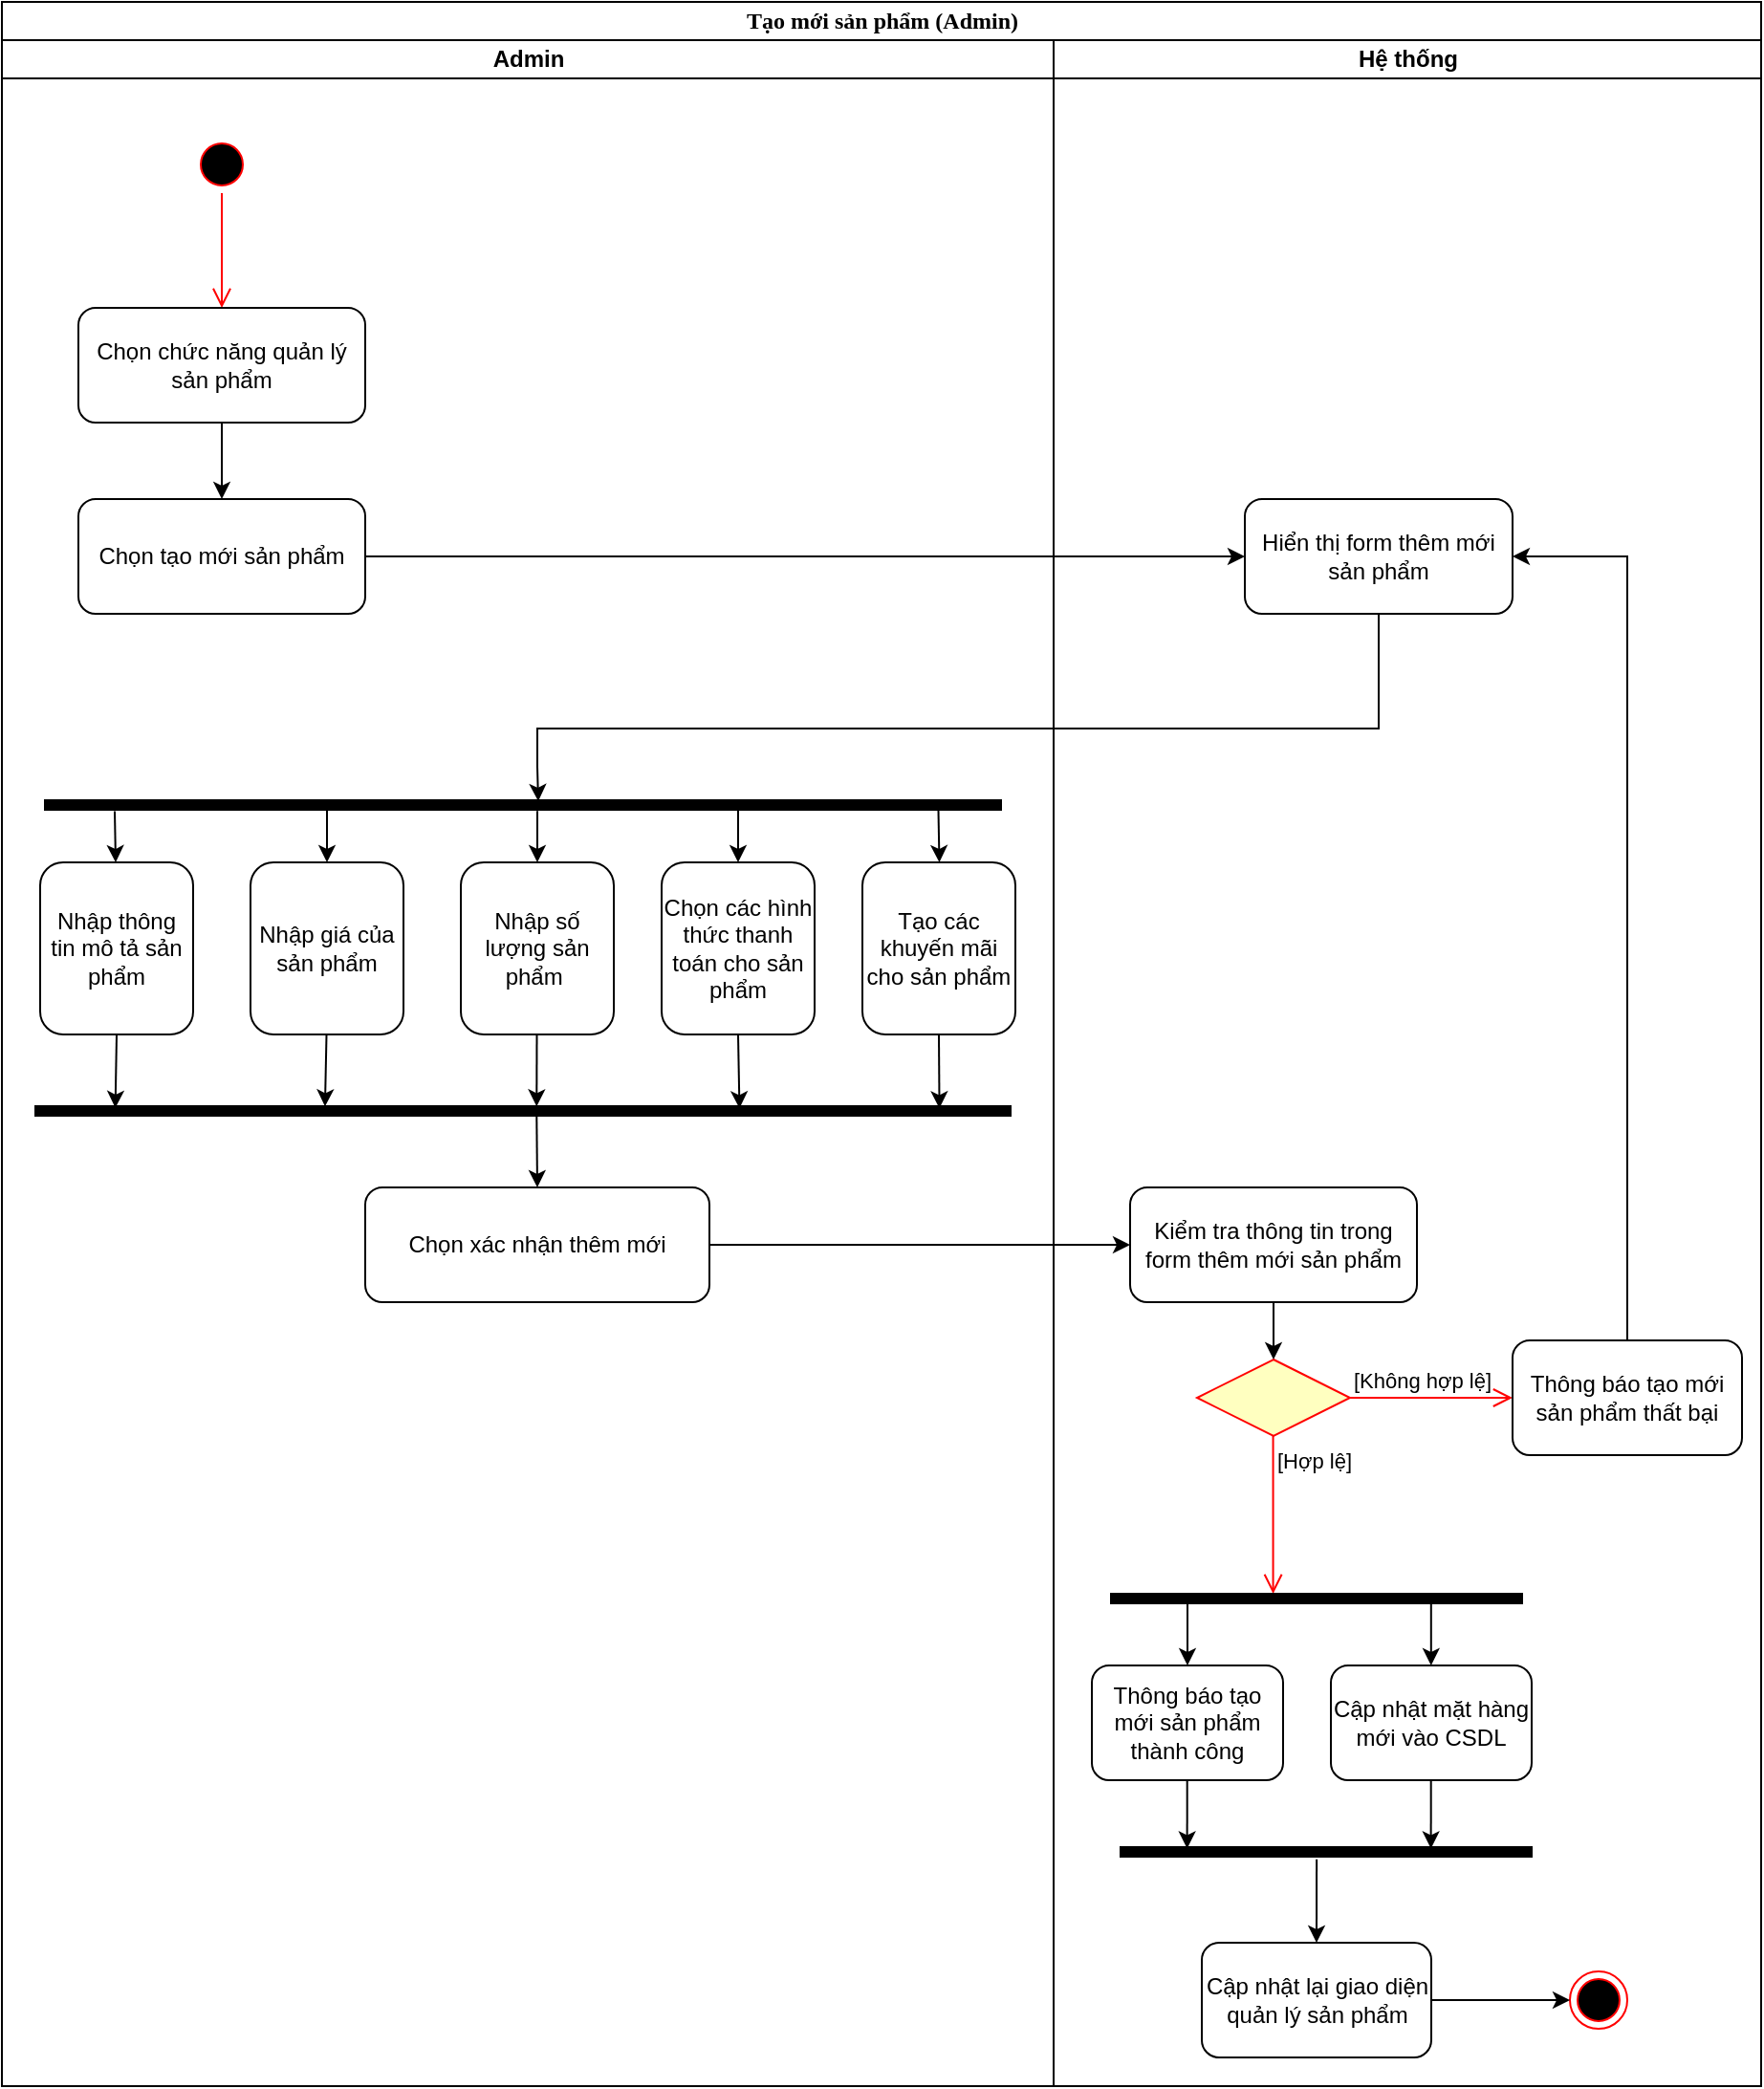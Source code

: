 <mxfile version="27.0.6">
  <diagram name="Page-1" id="0783ab3e-0a74-02c8-0abd-f7b4e66b4bec">
    <mxGraphModel dx="1880" dy="1036" grid="1" gridSize="10" guides="1" tooltips="1" connect="1" arrows="1" fold="1" page="1" pageScale="1" pageWidth="850" pageHeight="1100" background="none" math="0" shadow="0">
      <root>
        <mxCell id="0" />
        <mxCell id="1" parent="0" />
        <mxCell id="1c1d494c118603dd-1" value="Tạo mới sản phẩm (Admin)" style="swimlane;html=1;childLayout=stackLayout;startSize=20;rounded=0;shadow=0;comic=0;labelBackgroundColor=none;strokeWidth=1;fontFamily=Verdana;fontSize=12;align=center;" parent="1" vertex="1">
          <mxGeometry x="40" y="20" width="920" height="1090" as="geometry" />
        </mxCell>
        <mxCell id="1c1d494c118603dd-2" value="Admin" style="swimlane;html=1;startSize=20;" parent="1c1d494c118603dd-1" vertex="1">
          <mxGeometry y="20" width="550" height="1070" as="geometry" />
        </mxCell>
        <mxCell id="gPlMxf_Z7xlQIVdGhyHZ-1" value="" style="ellipse;html=1;shape=startState;fillColor=#000000;strokeColor=#ff0000;" vertex="1" parent="1c1d494c118603dd-2">
          <mxGeometry x="100" y="50" width="30" height="30" as="geometry" />
        </mxCell>
        <mxCell id="gPlMxf_Z7xlQIVdGhyHZ-2" value="" style="edgeStyle=orthogonalEdgeStyle;html=1;verticalAlign=bottom;endArrow=open;endSize=8;strokeColor=#ff0000;rounded=0;" edge="1" source="gPlMxf_Z7xlQIVdGhyHZ-1" parent="1c1d494c118603dd-2">
          <mxGeometry relative="1" as="geometry">
            <mxPoint x="115" y="140" as="targetPoint" />
          </mxGeometry>
        </mxCell>
        <mxCell id="gPlMxf_Z7xlQIVdGhyHZ-3" value="Chọn chức năng quản lý sản phẩm" style="rounded=1;whiteSpace=wrap;html=1;" vertex="1" parent="1c1d494c118603dd-2">
          <mxGeometry x="40" y="140" width="150" height="60" as="geometry" />
        </mxCell>
        <mxCell id="gPlMxf_Z7xlQIVdGhyHZ-5" value="Chọn tạo mới sản phẩm" style="rounded=1;whiteSpace=wrap;html=1;" vertex="1" parent="1c1d494c118603dd-2">
          <mxGeometry x="40" y="240" width="150" height="60" as="geometry" />
        </mxCell>
        <mxCell id="gPlMxf_Z7xlQIVdGhyHZ-10" value="" style="html=1;points=[];perimeter=orthogonalPerimeter;fillColor=strokeColor;rotation=-90;" vertex="1" parent="1c1d494c118603dd-2">
          <mxGeometry x="270" y="150" width="5" height="500" as="geometry" />
        </mxCell>
        <mxCell id="gPlMxf_Z7xlQIVdGhyHZ-11" value="Nhập thông tin mô tả sản phẩm" style="rounded=1;whiteSpace=wrap;html=1;" vertex="1" parent="1c1d494c118603dd-2">
          <mxGeometry x="20" y="430" width="80" height="90" as="geometry" />
        </mxCell>
        <mxCell id="gPlMxf_Z7xlQIVdGhyHZ-12" value="Nhập giá của sản phẩm" style="rounded=1;whiteSpace=wrap;html=1;" vertex="1" parent="1c1d494c118603dd-2">
          <mxGeometry x="130" y="430" width="80" height="90" as="geometry" />
        </mxCell>
        <mxCell id="gPlMxf_Z7xlQIVdGhyHZ-13" value="Nhập số lượng sản phẩm&amp;nbsp;" style="rounded=1;whiteSpace=wrap;html=1;" vertex="1" parent="1c1d494c118603dd-2">
          <mxGeometry x="240" y="430" width="80" height="90" as="geometry" />
        </mxCell>
        <mxCell id="gPlMxf_Z7xlQIVdGhyHZ-14" value="Chọn các hình thức thanh toán cho sản phẩm" style="rounded=1;whiteSpace=wrap;html=1;" vertex="1" parent="1c1d494c118603dd-2">
          <mxGeometry x="345" y="430" width="80" height="90" as="geometry" />
        </mxCell>
        <mxCell id="gPlMxf_Z7xlQIVdGhyHZ-15" value="Tạo các khuyến mãi cho sản phẩm" style="rounded=1;whiteSpace=wrap;html=1;" vertex="1" parent="1c1d494c118603dd-2">
          <mxGeometry x="450" y="430" width="80" height="90" as="geometry" />
        </mxCell>
        <mxCell id="gPlMxf_Z7xlQIVdGhyHZ-17" value="" style="html=1;points=[];perimeter=orthogonalPerimeter;fillColor=strokeColor;rotation=-90;" vertex="1" parent="1c1d494c118603dd-2">
          <mxGeometry x="270" y="305" width="5" height="510" as="geometry" />
        </mxCell>
        <mxCell id="gPlMxf_Z7xlQIVdGhyHZ-18" value="" style="endArrow=classic;html=1;rounded=0;entryX=0.5;entryY=0;entryDx=0;entryDy=0;exitX=-0.141;exitY=0.073;exitDx=0;exitDy=0;exitPerimeter=0;" edge="1" parent="1c1d494c118603dd-2" source="gPlMxf_Z7xlQIVdGhyHZ-10">
          <mxGeometry width="50" height="50" relative="1" as="geometry">
            <mxPoint x="60.5" y="404.015" as="sourcePoint" />
            <mxPoint x="59.5" y="430" as="targetPoint" />
          </mxGeometry>
        </mxCell>
        <mxCell id="gPlMxf_Z7xlQIVdGhyHZ-19" value="" style="endArrow=classic;html=1;rounded=0;entryX=0.5;entryY=0;entryDx=0;entryDy=0;exitX=0.206;exitY=0.295;exitDx=0;exitDy=0;exitPerimeter=0;" edge="1" parent="1c1d494c118603dd-2" source="gPlMxf_Z7xlQIVdGhyHZ-10" target="gPlMxf_Z7xlQIVdGhyHZ-12">
          <mxGeometry width="50" height="50" relative="1" as="geometry">
            <mxPoint x="160" y="410" as="sourcePoint" />
            <mxPoint x="160.5" y="437" as="targetPoint" />
          </mxGeometry>
        </mxCell>
        <mxCell id="gPlMxf_Z7xlQIVdGhyHZ-21" value="" style="endArrow=classic;html=1;rounded=0;entryX=0.5;entryY=0;entryDx=0;entryDy=0;exitX=0.347;exitY=0.725;exitDx=0;exitDy=0;exitPerimeter=0;" edge="1" parent="1c1d494c118603dd-2" source="gPlMxf_Z7xlQIVdGhyHZ-10" target="gPlMxf_Z7xlQIVdGhyHZ-14">
          <mxGeometry width="50" height="50" relative="1" as="geometry">
            <mxPoint x="390" y="410" as="sourcePoint" />
            <mxPoint x="390.5" y="437" as="targetPoint" />
          </mxGeometry>
        </mxCell>
        <mxCell id="gPlMxf_Z7xlQIVdGhyHZ-22" value="" style="endArrow=classic;html=1;rounded=0;entryX=0.5;entryY=0;entryDx=0;entryDy=0;exitX=-0.141;exitY=0.073;exitDx=0;exitDy=0;exitPerimeter=0;" edge="1" parent="1c1d494c118603dd-2">
          <mxGeometry width="50" height="50" relative="1" as="geometry">
            <mxPoint x="489.75" y="403" as="sourcePoint" />
            <mxPoint x="490.25" y="430" as="targetPoint" />
          </mxGeometry>
        </mxCell>
        <mxCell id="gPlMxf_Z7xlQIVdGhyHZ-23" value="" style="endArrow=classic;html=1;rounded=0;entryX=0.817;entryY=0.082;entryDx=0;entryDy=0;exitX=0.5;exitY=1;exitDx=0;exitDy=0;entryPerimeter=0;" edge="1" parent="1c1d494c118603dd-2" source="gPlMxf_Z7xlQIVdGhyHZ-11" target="gPlMxf_Z7xlQIVdGhyHZ-17">
          <mxGeometry width="50" height="50" relative="1" as="geometry">
            <mxPoint x="50" y="540" as="sourcePoint" />
            <mxPoint x="50.5" y="567" as="targetPoint" />
          </mxGeometry>
        </mxCell>
        <mxCell id="gPlMxf_Z7xlQIVdGhyHZ-24" value="" style="endArrow=classic;html=1;rounded=0;entryX=0.965;entryY=0.297;entryDx=0;entryDy=0;exitX=-0.141;exitY=0.073;exitDx=0;exitDy=0;exitPerimeter=0;entryPerimeter=0;" edge="1" parent="1c1d494c118603dd-2" target="gPlMxf_Z7xlQIVdGhyHZ-17">
          <mxGeometry width="50" height="50" relative="1" as="geometry">
            <mxPoint x="169.75" y="520" as="sourcePoint" />
            <mxPoint x="170.25" y="547" as="targetPoint" />
          </mxGeometry>
        </mxCell>
        <mxCell id="gPlMxf_Z7xlQIVdGhyHZ-25" value="" style="endArrow=classic;html=1;rounded=0;entryX=0.965;entryY=0.514;entryDx=0;entryDy=0;exitX=-0.141;exitY=0.073;exitDx=0;exitDy=0;exitPerimeter=0;entryPerimeter=0;" edge="1" parent="1c1d494c118603dd-2" target="gPlMxf_Z7xlQIVdGhyHZ-17">
          <mxGeometry width="50" height="50" relative="1" as="geometry">
            <mxPoint x="279.75" y="520" as="sourcePoint" />
            <mxPoint x="280.25" y="547" as="targetPoint" />
          </mxGeometry>
        </mxCell>
        <mxCell id="gPlMxf_Z7xlQIVdGhyHZ-26" value="" style="endArrow=classic;html=1;rounded=0;entryX=0.768;entryY=0.722;entryDx=0;entryDy=0;exitX=-0.141;exitY=0.073;exitDx=0;exitDy=0;exitPerimeter=0;entryPerimeter=0;" edge="1" parent="1c1d494c118603dd-2" target="gPlMxf_Z7xlQIVdGhyHZ-17">
          <mxGeometry width="50" height="50" relative="1" as="geometry">
            <mxPoint x="385" y="520" as="sourcePoint" />
            <mxPoint x="385.5" y="547" as="targetPoint" />
          </mxGeometry>
        </mxCell>
        <mxCell id="gPlMxf_Z7xlQIVdGhyHZ-27" value="" style="endArrow=classic;html=1;rounded=0;exitX=0.5;exitY=1;exitDx=0;exitDy=0;entryX=0.768;entryY=0.927;entryDx=0;entryDy=0;entryPerimeter=0;" edge="1" parent="1c1d494c118603dd-2" source="gPlMxf_Z7xlQIVdGhyHZ-15" target="gPlMxf_Z7xlQIVdGhyHZ-17">
          <mxGeometry width="50" height="50" relative="1" as="geometry">
            <mxPoint x="500" y="550" as="sourcePoint" />
            <mxPoint x="501" y="580" as="targetPoint" />
          </mxGeometry>
        </mxCell>
        <mxCell id="gPlMxf_Z7xlQIVdGhyHZ-31" value="Chọn xác nhận thêm mới" style="rounded=1;whiteSpace=wrap;html=1;" vertex="1" parent="1c1d494c118603dd-2">
          <mxGeometry x="190" y="600" width="180" height="60" as="geometry" />
        </mxCell>
        <mxCell id="gPlMxf_Z7xlQIVdGhyHZ-6" value="" style="endArrow=classic;html=1;rounded=0;exitX=1;exitY=0.5;exitDx=0;exitDy=0;entryX=0;entryY=0.5;entryDx=0;entryDy=0;" edge="1" parent="1c1d494c118603dd-1" source="gPlMxf_Z7xlQIVdGhyHZ-5" target="gPlMxf_Z7xlQIVdGhyHZ-7">
          <mxGeometry width="50" height="50" relative="1" as="geometry">
            <mxPoint x="360" y="400" as="sourcePoint" />
            <mxPoint x="480" y="290" as="targetPoint" />
          </mxGeometry>
        </mxCell>
        <mxCell id="gPlMxf_Z7xlQIVdGhyHZ-8" value="" style="endArrow=classic;html=1;rounded=0;entryX=0.91;entryY=0.516;entryDx=0;entryDy=0;entryPerimeter=0;exitX=0.5;exitY=1;exitDx=0;exitDy=0;" edge="1" parent="1c1d494c118603dd-1" source="gPlMxf_Z7xlQIVdGhyHZ-7" target="gPlMxf_Z7xlQIVdGhyHZ-10">
          <mxGeometry width="50" height="50" relative="1" as="geometry">
            <mxPoint x="650" y="320" as="sourcePoint" />
            <mxPoint x="257.8" y="419.52" as="targetPoint" />
            <Array as="points">
              <mxPoint x="720" y="380" />
              <mxPoint x="280" y="380" />
              <mxPoint x="280" y="400" />
            </Array>
          </mxGeometry>
        </mxCell>
        <mxCell id="gPlMxf_Z7xlQIVdGhyHZ-32" value="" style="endArrow=classic;html=1;rounded=0;exitX=1;exitY=0.5;exitDx=0;exitDy=0;entryX=0;entryY=0.5;entryDx=0;entryDy=0;" edge="1" parent="1c1d494c118603dd-1" source="gPlMxf_Z7xlQIVdGhyHZ-31" target="gPlMxf_Z7xlQIVdGhyHZ-33">
          <mxGeometry width="50" height="50" relative="1" as="geometry">
            <mxPoint x="410" y="580" as="sourcePoint" />
            <mxPoint x="620" y="650" as="targetPoint" />
          </mxGeometry>
        </mxCell>
        <mxCell id="1c1d494c118603dd-3" value="Hệ thống" style="swimlane;html=1;startSize=20;" parent="1c1d494c118603dd-1" vertex="1">
          <mxGeometry x="550" y="20" width="370" height="1070" as="geometry" />
        </mxCell>
        <mxCell id="gPlMxf_Z7xlQIVdGhyHZ-7" value="Hiển thị form thêm mới sản phẩm" style="rounded=1;whiteSpace=wrap;html=1;" vertex="1" parent="1c1d494c118603dd-3">
          <mxGeometry x="100" y="240" width="140" height="60" as="geometry" />
        </mxCell>
        <mxCell id="gPlMxf_Z7xlQIVdGhyHZ-33" value="Kiểm tra thông tin trong form thêm mới sản phẩm" style="rounded=1;whiteSpace=wrap;html=1;" vertex="1" parent="1c1d494c118603dd-3">
          <mxGeometry x="40" y="600" width="150" height="60" as="geometry" />
        </mxCell>
        <mxCell id="gPlMxf_Z7xlQIVdGhyHZ-34" value="" style="rhombus;whiteSpace=wrap;html=1;fontColor=#000000;fillColor=#ffffc0;strokeColor=#ff0000;" vertex="1" parent="1c1d494c118603dd-3">
          <mxGeometry x="75" y="690" width="80" height="40" as="geometry" />
        </mxCell>
        <mxCell id="gPlMxf_Z7xlQIVdGhyHZ-35" value="[Không hợp lệ]" style="edgeStyle=orthogonalEdgeStyle;html=1;align=left;verticalAlign=bottom;endArrow=open;endSize=8;strokeColor=#ff0000;rounded=0;" edge="1" source="gPlMxf_Z7xlQIVdGhyHZ-34" parent="1c1d494c118603dd-3">
          <mxGeometry x="-1" relative="1" as="geometry">
            <mxPoint x="240" y="710" as="targetPoint" />
            <Array as="points">
              <mxPoint x="240" y="710" />
            </Array>
          </mxGeometry>
        </mxCell>
        <mxCell id="gPlMxf_Z7xlQIVdGhyHZ-36" value="[Hợp lệ]" style="edgeStyle=orthogonalEdgeStyle;html=1;align=left;verticalAlign=top;endArrow=open;endSize=8;strokeColor=#ff0000;rounded=0;" edge="1" parent="1c1d494c118603dd-3">
          <mxGeometry x="-1" relative="1" as="geometry">
            <mxPoint x="114.78" y="812.5" as="targetPoint" />
            <mxPoint x="114.78" y="730.0" as="sourcePoint" />
            <Array as="points">
              <mxPoint x="114.78" y="812.5" />
            </Array>
          </mxGeometry>
        </mxCell>
        <mxCell id="gPlMxf_Z7xlQIVdGhyHZ-37" value="" style="endArrow=classic;html=1;rounded=0;exitX=0.5;exitY=1;exitDx=0;exitDy=0;entryX=0.5;entryY=0;entryDx=0;entryDy=0;" edge="1" parent="1c1d494c118603dd-3" source="gPlMxf_Z7xlQIVdGhyHZ-33" target="gPlMxf_Z7xlQIVdGhyHZ-34">
          <mxGeometry width="50" height="50" relative="1" as="geometry">
            <mxPoint y="730" as="sourcePoint" />
            <mxPoint x="50" y="680" as="targetPoint" />
          </mxGeometry>
        </mxCell>
        <mxCell id="gPlMxf_Z7xlQIVdGhyHZ-38" value="Thông báo tạo mới sản phẩm thất bại" style="rounded=1;whiteSpace=wrap;html=1;" vertex="1" parent="1c1d494c118603dd-3">
          <mxGeometry x="240" y="680" width="120" height="60" as="geometry" />
        </mxCell>
        <mxCell id="gPlMxf_Z7xlQIVdGhyHZ-76" value="" style="html=1;points=[];perimeter=orthogonalPerimeter;fillColor=strokeColor;rotation=-90;" vertex="1" parent="1c1d494c118603dd-3">
          <mxGeometry x="135" y="707.5" width="5" height="215" as="geometry" />
        </mxCell>
        <mxCell id="gPlMxf_Z7xlQIVdGhyHZ-77" value="Thông báo tạo mới sản phẩm thành công" style="rounded=1;whiteSpace=wrap;html=1;" vertex="1" parent="1c1d494c118603dd-3">
          <mxGeometry x="20" y="850" width="100" height="60" as="geometry" />
        </mxCell>
        <mxCell id="gPlMxf_Z7xlQIVdGhyHZ-78" value="Cập nhật mặt hàng mới vào CSDL" style="rounded=1;whiteSpace=wrap;html=1;" vertex="1" parent="1c1d494c118603dd-3">
          <mxGeometry x="145" y="850" width="105" height="60" as="geometry" />
        </mxCell>
        <mxCell id="gPlMxf_Z7xlQIVdGhyHZ-79" value="" style="endArrow=classic;html=1;rounded=0;exitX=0.5;exitY=0;exitDx=0;exitDy=0;entryX=1;entryY=0.5;entryDx=0;entryDy=0;" edge="1" parent="1c1d494c118603dd-3" source="gPlMxf_Z7xlQIVdGhyHZ-38" target="gPlMxf_Z7xlQIVdGhyHZ-7">
          <mxGeometry width="50" height="50" relative="1" as="geometry">
            <mxPoint x="20" y="740" as="sourcePoint" />
            <mxPoint x="70" y="690" as="targetPoint" />
            <Array as="points">
              <mxPoint x="300" y="270" />
            </Array>
          </mxGeometry>
        </mxCell>
        <mxCell id="gPlMxf_Z7xlQIVdGhyHZ-80" value="" style="html=1;points=[];perimeter=orthogonalPerimeter;fillColor=strokeColor;rotation=-90;" vertex="1" parent="1c1d494c118603dd-3">
          <mxGeometry x="140" y="840" width="5" height="215" as="geometry" />
        </mxCell>
        <mxCell id="gPlMxf_Z7xlQIVdGhyHZ-81" value="" style="endArrow=classic;html=1;rounded=0;exitX=-0.04;exitY=0.186;exitDx=0;exitDy=0;exitPerimeter=0;entryX=0.5;entryY=0;entryDx=0;entryDy=0;" edge="1" parent="1c1d494c118603dd-3" source="gPlMxf_Z7xlQIVdGhyHZ-76" target="gPlMxf_Z7xlQIVdGhyHZ-77">
          <mxGeometry width="50" height="50" relative="1" as="geometry">
            <mxPoint x="60" y="930" as="sourcePoint" />
            <mxPoint x="110" y="880" as="targetPoint" />
          </mxGeometry>
        </mxCell>
        <mxCell id="gPlMxf_Z7xlQIVdGhyHZ-83" value="" style="endArrow=classic;html=1;rounded=0;exitX=-0.04;exitY=0.186;exitDx=0;exitDy=0;exitPerimeter=0;entryX=0.5;entryY=0;entryDx=0;entryDy=0;" edge="1" parent="1c1d494c118603dd-3">
          <mxGeometry width="50" height="50" relative="1" as="geometry">
            <mxPoint x="197.4" y="818" as="sourcePoint" />
            <mxPoint x="197.4" y="850" as="targetPoint" />
          </mxGeometry>
        </mxCell>
        <mxCell id="gPlMxf_Z7xlQIVdGhyHZ-84" value="" style="endArrow=classic;html=1;rounded=0;exitX=-0.04;exitY=0.186;exitDx=0;exitDy=0;exitPerimeter=0;entryX=0.854;entryY=0.162;entryDx=0;entryDy=0;entryPerimeter=0;" edge="1" parent="1c1d494c118603dd-3" target="gPlMxf_Z7xlQIVdGhyHZ-80">
          <mxGeometry width="50" height="50" relative="1" as="geometry">
            <mxPoint x="69.84" y="910" as="sourcePoint" />
            <mxPoint x="69.84" y="942" as="targetPoint" />
          </mxGeometry>
        </mxCell>
        <mxCell id="gPlMxf_Z7xlQIVdGhyHZ-85" value="" style="endArrow=classic;html=1;rounded=0;exitX=-0.04;exitY=0.186;exitDx=0;exitDy=0;exitPerimeter=0;entryX=0.854;entryY=0.755;entryDx=0;entryDy=0;entryPerimeter=0;" edge="1" parent="1c1d494c118603dd-3" target="gPlMxf_Z7xlQIVdGhyHZ-80">
          <mxGeometry width="50" height="50" relative="1" as="geometry">
            <mxPoint x="197.34" y="910" as="sourcePoint" />
            <mxPoint x="197.34" y="942" as="targetPoint" />
          </mxGeometry>
        </mxCell>
        <mxCell id="gPlMxf_Z7xlQIVdGhyHZ-87" value="Cập nhật lại giao diện quản lý sản phẩm" style="rounded=1;whiteSpace=wrap;html=1;" vertex="1" parent="1c1d494c118603dd-3">
          <mxGeometry x="77.5" y="995" width="120" height="60" as="geometry" />
        </mxCell>
        <mxCell id="gPlMxf_Z7xlQIVdGhyHZ-86" value="" style="endArrow=classic;html=1;rounded=0;exitX=-0.267;exitY=0.477;exitDx=0;exitDy=0;exitPerimeter=0;entryX=0.5;entryY=0;entryDx=0;entryDy=0;" edge="1" parent="1c1d494c118603dd-3" source="gPlMxf_Z7xlQIVdGhyHZ-80" target="gPlMxf_Z7xlQIVdGhyHZ-87">
          <mxGeometry width="50" height="50" relative="1" as="geometry">
            <mxPoint x="-30" y="880" as="sourcePoint" />
            <mxPoint x="138" y="990" as="targetPoint" />
          </mxGeometry>
        </mxCell>
        <mxCell id="gPlMxf_Z7xlQIVdGhyHZ-89" value="" style="ellipse;html=1;shape=endState;fillColor=#000000;strokeColor=#ff0000;" vertex="1" parent="1c1d494c118603dd-3">
          <mxGeometry x="270" y="1010" width="30" height="30" as="geometry" />
        </mxCell>
        <mxCell id="gPlMxf_Z7xlQIVdGhyHZ-90" value="" style="endArrow=classic;html=1;rounded=0;entryX=0;entryY=0.5;entryDx=0;entryDy=0;exitX=1;exitY=0.5;exitDx=0;exitDy=0;" edge="1" parent="1c1d494c118603dd-3" source="gPlMxf_Z7xlQIVdGhyHZ-87" target="gPlMxf_Z7xlQIVdGhyHZ-89">
          <mxGeometry width="50" height="50" relative="1" as="geometry">
            <mxPoint x="140" y="890" as="sourcePoint" />
            <mxPoint x="190" y="840" as="targetPoint" />
          </mxGeometry>
        </mxCell>
        <mxCell id="gPlMxf_Z7xlQIVdGhyHZ-4" value="" style="endArrow=classic;html=1;rounded=0;exitX=0.5;exitY=1;exitDx=0;exitDy=0;" edge="1" parent="1" source="gPlMxf_Z7xlQIVdGhyHZ-3">
          <mxGeometry width="50" height="50" relative="1" as="geometry">
            <mxPoint x="400" y="420" as="sourcePoint" />
            <mxPoint x="155" y="280" as="targetPoint" />
          </mxGeometry>
        </mxCell>
        <mxCell id="gPlMxf_Z7xlQIVdGhyHZ-20" value="" style="endArrow=classic;html=1;rounded=0;exitX=-0.126;exitY=0.515;exitDx=0;exitDy=0;exitPerimeter=0;" edge="1" parent="1" source="gPlMxf_Z7xlQIVdGhyHZ-10">
          <mxGeometry width="50" height="50" relative="1" as="geometry">
            <mxPoint x="320" y="450" as="sourcePoint" />
            <mxPoint x="320" y="470" as="targetPoint" />
          </mxGeometry>
        </mxCell>
        <mxCell id="gPlMxf_Z7xlQIVdGhyHZ-30" value="" style="endArrow=classic;html=1;rounded=0;exitX=0.031;exitY=0.514;exitDx=0;exitDy=0;exitPerimeter=0;" edge="1" parent="1" source="gPlMxf_Z7xlQIVdGhyHZ-17">
          <mxGeometry width="50" height="50" relative="1" as="geometry">
            <mxPoint x="220" y="690" as="sourcePoint" />
            <mxPoint x="320" y="640" as="targetPoint" />
          </mxGeometry>
        </mxCell>
      </root>
    </mxGraphModel>
  </diagram>
</mxfile>
